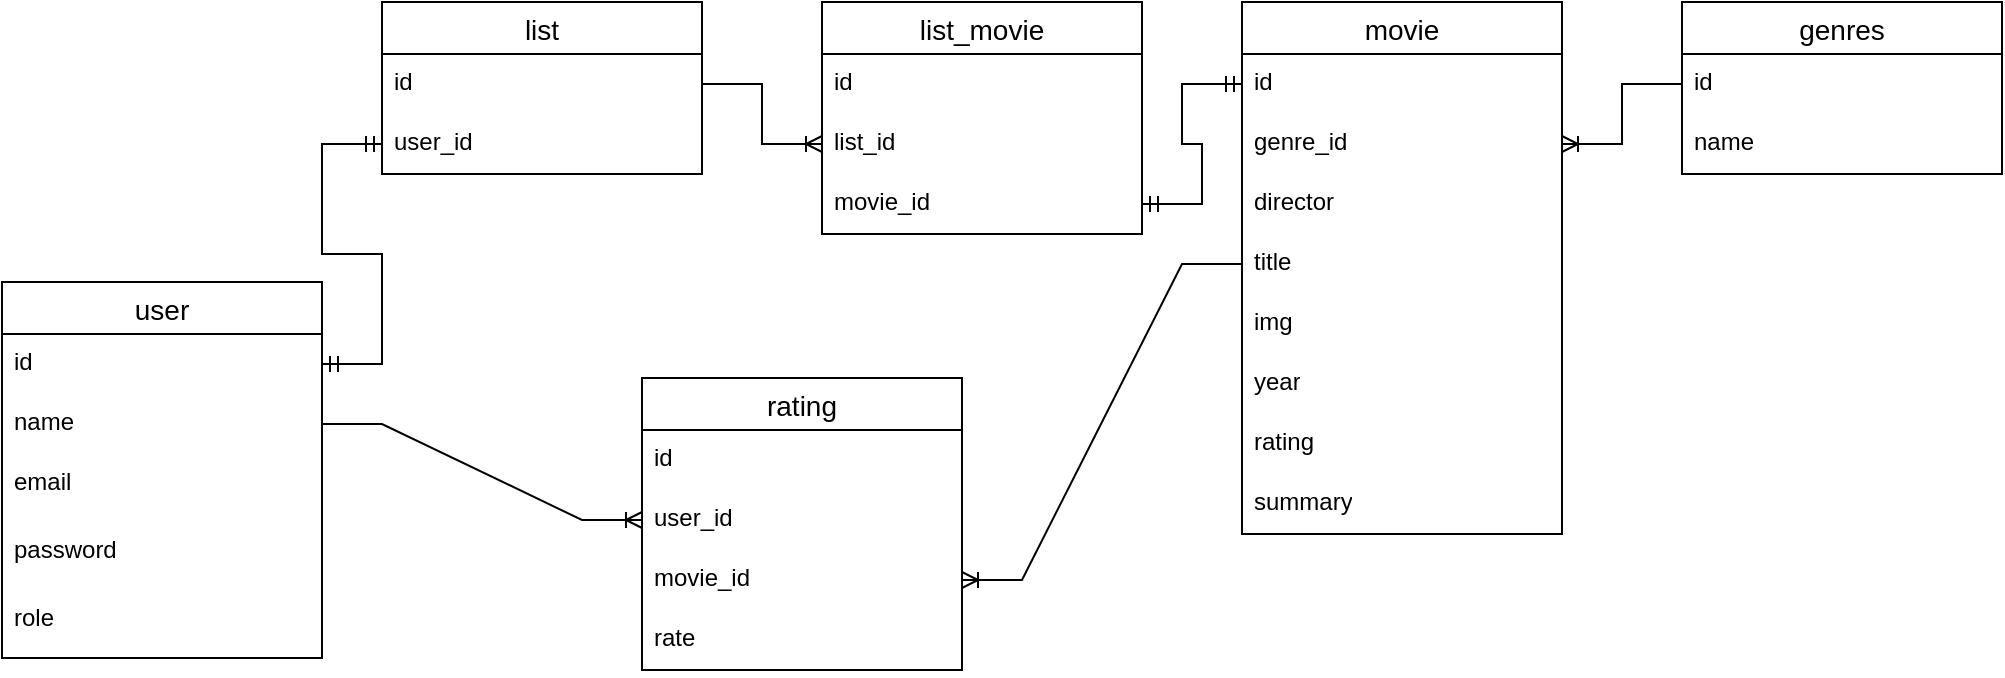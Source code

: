 <mxfile version="22.1.11" type="device">
  <diagram name="Page-1" id="8qHXGWfv1qO1bn4PavD0">
    <mxGraphModel dx="880" dy="468" grid="1" gridSize="10" guides="1" tooltips="1" connect="1" arrows="1" fold="1" page="1" pageScale="1" pageWidth="827" pageHeight="1169" math="0" shadow="0">
      <root>
        <mxCell id="0" />
        <mxCell id="1" parent="0" />
        <mxCell id="io3wg3gS47QBpSz-_23O-1" value="user" style="swimlane;fontStyle=0;childLayout=stackLayout;horizontal=1;startSize=26;horizontalStack=0;resizeParent=1;resizeParentMax=0;resizeLast=0;collapsible=1;marginBottom=0;align=center;fontSize=14;" vertex="1" parent="1">
          <mxGeometry x="50" y="220" width="160" height="188" as="geometry" />
        </mxCell>
        <mxCell id="io3wg3gS47QBpSz-_23O-2" value="id" style="text;strokeColor=none;fillColor=none;spacingLeft=4;spacingRight=4;overflow=hidden;rotatable=0;points=[[0,0.5],[1,0.5]];portConstraint=eastwest;fontSize=12;whiteSpace=wrap;html=1;" vertex="1" parent="io3wg3gS47QBpSz-_23O-1">
          <mxGeometry y="26" width="160" height="30" as="geometry" />
        </mxCell>
        <mxCell id="io3wg3gS47QBpSz-_23O-3" value="name" style="text;strokeColor=none;fillColor=none;spacingLeft=4;spacingRight=4;overflow=hidden;rotatable=0;points=[[0,0.5],[1,0.5]];portConstraint=eastwest;fontSize=12;whiteSpace=wrap;html=1;" vertex="1" parent="io3wg3gS47QBpSz-_23O-1">
          <mxGeometry y="56" width="160" height="30" as="geometry" />
        </mxCell>
        <mxCell id="io3wg3gS47QBpSz-_23O-4" value="email" style="text;strokeColor=none;fillColor=none;spacingLeft=4;spacingRight=4;overflow=hidden;rotatable=0;points=[[0,0.5],[1,0.5]];portConstraint=eastwest;fontSize=12;whiteSpace=wrap;html=1;" vertex="1" parent="io3wg3gS47QBpSz-_23O-1">
          <mxGeometry y="86" width="160" height="34" as="geometry" />
        </mxCell>
        <mxCell id="io3wg3gS47QBpSz-_23O-5" value="password&lt;br&gt;" style="text;strokeColor=none;fillColor=none;spacingLeft=4;spacingRight=4;overflow=hidden;rotatable=0;points=[[0,0.5],[1,0.5]];portConstraint=eastwest;fontSize=12;whiteSpace=wrap;html=1;" vertex="1" parent="io3wg3gS47QBpSz-_23O-1">
          <mxGeometry y="120" width="160" height="34" as="geometry" />
        </mxCell>
        <mxCell id="io3wg3gS47QBpSz-_23O-11" value="role" style="text;strokeColor=none;fillColor=none;spacingLeft=4;spacingRight=4;overflow=hidden;rotatable=0;points=[[0,0.5],[1,0.5]];portConstraint=eastwest;fontSize=12;whiteSpace=wrap;html=1;" vertex="1" parent="io3wg3gS47QBpSz-_23O-1">
          <mxGeometry y="154" width="160" height="34" as="geometry" />
        </mxCell>
        <mxCell id="io3wg3gS47QBpSz-_23O-6" value="list" style="swimlane;fontStyle=0;childLayout=stackLayout;horizontal=1;startSize=26;horizontalStack=0;resizeParent=1;resizeParentMax=0;resizeLast=0;collapsible=1;marginBottom=0;align=center;fontSize=14;" vertex="1" parent="1">
          <mxGeometry x="240" y="80" width="160" height="86" as="geometry" />
        </mxCell>
        <mxCell id="io3wg3gS47QBpSz-_23O-7" value="id" style="text;strokeColor=none;fillColor=none;spacingLeft=4;spacingRight=4;overflow=hidden;rotatable=0;points=[[0,0.5],[1,0.5]];portConstraint=eastwest;fontSize=12;whiteSpace=wrap;html=1;" vertex="1" parent="io3wg3gS47QBpSz-_23O-6">
          <mxGeometry y="26" width="160" height="30" as="geometry" />
        </mxCell>
        <mxCell id="io3wg3gS47QBpSz-_23O-8" value="user_id" style="text;strokeColor=none;fillColor=none;spacingLeft=4;spacingRight=4;overflow=hidden;rotatable=0;points=[[0,0.5],[1,0.5]];portConstraint=eastwest;fontSize=12;whiteSpace=wrap;html=1;" vertex="1" parent="io3wg3gS47QBpSz-_23O-6">
          <mxGeometry y="56" width="160" height="30" as="geometry" />
        </mxCell>
        <mxCell id="io3wg3gS47QBpSz-_23O-12" value="" style="edgeStyle=entityRelationEdgeStyle;fontSize=12;html=1;endArrow=ERmandOne;startArrow=ERmandOne;rounded=0;exitX=1;exitY=0.5;exitDx=0;exitDy=0;entryX=0;entryY=0.5;entryDx=0;entryDy=0;" edge="1" parent="1" source="io3wg3gS47QBpSz-_23O-2" target="io3wg3gS47QBpSz-_23O-8">
          <mxGeometry width="100" height="100" relative="1" as="geometry">
            <mxPoint x="360" y="300" as="sourcePoint" />
            <mxPoint x="460" y="200" as="targetPoint" />
          </mxGeometry>
        </mxCell>
        <mxCell id="io3wg3gS47QBpSz-_23O-13" value="movie" style="swimlane;fontStyle=0;childLayout=stackLayout;horizontal=1;startSize=26;horizontalStack=0;resizeParent=1;resizeParentMax=0;resizeLast=0;collapsible=1;marginBottom=0;align=center;fontSize=14;" vertex="1" parent="1">
          <mxGeometry x="670" y="80" width="160" height="266" as="geometry" />
        </mxCell>
        <mxCell id="io3wg3gS47QBpSz-_23O-14" value="id" style="text;strokeColor=none;fillColor=none;spacingLeft=4;spacingRight=4;overflow=hidden;rotatable=0;points=[[0,0.5],[1,0.5]];portConstraint=eastwest;fontSize=12;whiteSpace=wrap;html=1;" vertex="1" parent="io3wg3gS47QBpSz-_23O-13">
          <mxGeometry y="26" width="160" height="30" as="geometry" />
        </mxCell>
        <mxCell id="io3wg3gS47QBpSz-_23O-18" value="genre_id&lt;br&gt;" style="text;strokeColor=none;fillColor=none;spacingLeft=4;spacingRight=4;overflow=hidden;rotatable=0;points=[[0,0.5],[1,0.5]];portConstraint=eastwest;fontSize=12;whiteSpace=wrap;html=1;" vertex="1" parent="io3wg3gS47QBpSz-_23O-13">
          <mxGeometry y="56" width="160" height="30" as="geometry" />
        </mxCell>
        <mxCell id="io3wg3gS47QBpSz-_23O-24" value="director" style="text;strokeColor=none;fillColor=none;spacingLeft=4;spacingRight=4;overflow=hidden;rotatable=0;points=[[0,0.5],[1,0.5]];portConstraint=eastwest;fontSize=12;whiteSpace=wrap;html=1;" vertex="1" parent="io3wg3gS47QBpSz-_23O-13">
          <mxGeometry y="86" width="160" height="30" as="geometry" />
        </mxCell>
        <mxCell id="io3wg3gS47QBpSz-_23O-15" value="title" style="text;strokeColor=none;fillColor=none;spacingLeft=4;spacingRight=4;overflow=hidden;rotatable=0;points=[[0,0.5],[1,0.5]];portConstraint=eastwest;fontSize=12;whiteSpace=wrap;html=1;" vertex="1" parent="io3wg3gS47QBpSz-_23O-13">
          <mxGeometry y="116" width="160" height="30" as="geometry" />
        </mxCell>
        <mxCell id="io3wg3gS47QBpSz-_23O-17" value="img" style="text;strokeColor=none;fillColor=none;spacingLeft=4;spacingRight=4;overflow=hidden;rotatable=0;points=[[0,0.5],[1,0.5]];portConstraint=eastwest;fontSize=12;whiteSpace=wrap;html=1;" vertex="1" parent="io3wg3gS47QBpSz-_23O-13">
          <mxGeometry y="146" width="160" height="30" as="geometry" />
        </mxCell>
        <mxCell id="io3wg3gS47QBpSz-_23O-25" value="year" style="text;strokeColor=none;fillColor=none;spacingLeft=4;spacingRight=4;overflow=hidden;rotatable=0;points=[[0,0.5],[1,0.5]];portConstraint=eastwest;fontSize=12;whiteSpace=wrap;html=1;" vertex="1" parent="io3wg3gS47QBpSz-_23O-13">
          <mxGeometry y="176" width="160" height="30" as="geometry" />
        </mxCell>
        <mxCell id="io3wg3gS47QBpSz-_23O-16" value="rating&lt;br&gt;" style="text;strokeColor=none;fillColor=none;spacingLeft=4;spacingRight=4;overflow=hidden;rotatable=0;points=[[0,0.5],[1,0.5]];portConstraint=eastwest;fontSize=12;whiteSpace=wrap;html=1;" vertex="1" parent="io3wg3gS47QBpSz-_23O-13">
          <mxGeometry y="206" width="160" height="30" as="geometry" />
        </mxCell>
        <mxCell id="io3wg3gS47QBpSz-_23O-26" value="summary" style="text;strokeColor=none;fillColor=none;spacingLeft=4;spacingRight=4;overflow=hidden;rotatable=0;points=[[0,0.5],[1,0.5]];portConstraint=eastwest;fontSize=12;whiteSpace=wrap;html=1;" vertex="1" parent="io3wg3gS47QBpSz-_23O-13">
          <mxGeometry y="236" width="160" height="30" as="geometry" />
        </mxCell>
        <mxCell id="io3wg3gS47QBpSz-_23O-19" value="genres" style="swimlane;fontStyle=0;childLayout=stackLayout;horizontal=1;startSize=26;horizontalStack=0;resizeParent=1;resizeParentMax=0;resizeLast=0;collapsible=1;marginBottom=0;align=center;fontSize=14;" vertex="1" parent="1">
          <mxGeometry x="890" y="80" width="160" height="86" as="geometry" />
        </mxCell>
        <mxCell id="io3wg3gS47QBpSz-_23O-20" value="id" style="text;strokeColor=none;fillColor=none;spacingLeft=4;spacingRight=4;overflow=hidden;rotatable=0;points=[[0,0.5],[1,0.5]];portConstraint=eastwest;fontSize=12;whiteSpace=wrap;html=1;" vertex="1" parent="io3wg3gS47QBpSz-_23O-19">
          <mxGeometry y="26" width="160" height="30" as="geometry" />
        </mxCell>
        <mxCell id="io3wg3gS47QBpSz-_23O-21" value="name&lt;br&gt;" style="text;strokeColor=none;fillColor=none;spacingLeft=4;spacingRight=4;overflow=hidden;rotatable=0;points=[[0,0.5],[1,0.5]];portConstraint=eastwest;fontSize=12;whiteSpace=wrap;html=1;" vertex="1" parent="io3wg3gS47QBpSz-_23O-19">
          <mxGeometry y="56" width="160" height="30" as="geometry" />
        </mxCell>
        <mxCell id="io3wg3gS47QBpSz-_23O-23" value="" style="edgeStyle=entityRelationEdgeStyle;fontSize=12;html=1;endArrow=ERoneToMany;rounded=0;exitX=0;exitY=0.5;exitDx=0;exitDy=0;entryX=1;entryY=0.5;entryDx=0;entryDy=0;" edge="1" parent="1" source="io3wg3gS47QBpSz-_23O-20" target="io3wg3gS47QBpSz-_23O-18">
          <mxGeometry width="100" height="100" relative="1" as="geometry">
            <mxPoint x="360" y="300" as="sourcePoint" />
            <mxPoint x="460" y="200" as="targetPoint" />
          </mxGeometry>
        </mxCell>
        <mxCell id="io3wg3gS47QBpSz-_23O-27" value="list_movie" style="swimlane;fontStyle=0;childLayout=stackLayout;horizontal=1;startSize=26;horizontalStack=0;resizeParent=1;resizeParentMax=0;resizeLast=0;collapsible=1;marginBottom=0;align=center;fontSize=14;" vertex="1" parent="1">
          <mxGeometry x="460" y="80" width="160" height="116" as="geometry" />
        </mxCell>
        <mxCell id="io3wg3gS47QBpSz-_23O-28" value="id" style="text;strokeColor=none;fillColor=none;spacingLeft=4;spacingRight=4;overflow=hidden;rotatable=0;points=[[0,0.5],[1,0.5]];portConstraint=eastwest;fontSize=12;whiteSpace=wrap;html=1;" vertex="1" parent="io3wg3gS47QBpSz-_23O-27">
          <mxGeometry y="26" width="160" height="30" as="geometry" />
        </mxCell>
        <mxCell id="io3wg3gS47QBpSz-_23O-29" value="list_id" style="text;strokeColor=none;fillColor=none;spacingLeft=4;spacingRight=4;overflow=hidden;rotatable=0;points=[[0,0.5],[1,0.5]];portConstraint=eastwest;fontSize=12;whiteSpace=wrap;html=1;" vertex="1" parent="io3wg3gS47QBpSz-_23O-27">
          <mxGeometry y="56" width="160" height="30" as="geometry" />
        </mxCell>
        <mxCell id="io3wg3gS47QBpSz-_23O-30" value="movie_id" style="text;strokeColor=none;fillColor=none;spacingLeft=4;spacingRight=4;overflow=hidden;rotatable=0;points=[[0,0.5],[1,0.5]];portConstraint=eastwest;fontSize=12;whiteSpace=wrap;html=1;" vertex="1" parent="io3wg3gS47QBpSz-_23O-27">
          <mxGeometry y="86" width="160" height="30" as="geometry" />
        </mxCell>
        <mxCell id="io3wg3gS47QBpSz-_23O-31" value="" style="edgeStyle=entityRelationEdgeStyle;fontSize=12;html=1;endArrow=ERoneToMany;rounded=0;exitX=1;exitY=0.5;exitDx=0;exitDy=0;entryX=0;entryY=0.5;entryDx=0;entryDy=0;" edge="1" parent="1" source="io3wg3gS47QBpSz-_23O-7" target="io3wg3gS47QBpSz-_23O-29">
          <mxGeometry width="100" height="100" relative="1" as="geometry">
            <mxPoint x="520" y="230" as="sourcePoint" />
            <mxPoint x="620" y="130" as="targetPoint" />
          </mxGeometry>
        </mxCell>
        <mxCell id="io3wg3gS47QBpSz-_23O-32" value="" style="edgeStyle=entityRelationEdgeStyle;fontSize=12;html=1;endArrow=ERmandOne;startArrow=ERmandOne;rounded=0;entryX=0;entryY=0.5;entryDx=0;entryDy=0;exitX=1;exitY=0.5;exitDx=0;exitDy=0;" edge="1" parent="1" source="io3wg3gS47QBpSz-_23O-30" target="io3wg3gS47QBpSz-_23O-14">
          <mxGeometry width="100" height="100" relative="1" as="geometry">
            <mxPoint x="520" y="230" as="sourcePoint" />
            <mxPoint x="620" y="130" as="targetPoint" />
          </mxGeometry>
        </mxCell>
        <mxCell id="io3wg3gS47QBpSz-_23O-33" value="rating" style="swimlane;fontStyle=0;childLayout=stackLayout;horizontal=1;startSize=26;horizontalStack=0;resizeParent=1;resizeParentMax=0;resizeLast=0;collapsible=1;marginBottom=0;align=center;fontSize=14;" vertex="1" parent="1">
          <mxGeometry x="370" y="268" width="160" height="146" as="geometry" />
        </mxCell>
        <mxCell id="io3wg3gS47QBpSz-_23O-34" value="id" style="text;strokeColor=none;fillColor=none;spacingLeft=4;spacingRight=4;overflow=hidden;rotatable=0;points=[[0,0.5],[1,0.5]];portConstraint=eastwest;fontSize=12;whiteSpace=wrap;html=1;" vertex="1" parent="io3wg3gS47QBpSz-_23O-33">
          <mxGeometry y="26" width="160" height="30" as="geometry" />
        </mxCell>
        <mxCell id="io3wg3gS47QBpSz-_23O-35" value="user_id" style="text;strokeColor=none;fillColor=none;spacingLeft=4;spacingRight=4;overflow=hidden;rotatable=0;points=[[0,0.5],[1,0.5]];portConstraint=eastwest;fontSize=12;whiteSpace=wrap;html=1;" vertex="1" parent="io3wg3gS47QBpSz-_23O-33">
          <mxGeometry y="56" width="160" height="30" as="geometry" />
        </mxCell>
        <mxCell id="io3wg3gS47QBpSz-_23O-36" value="movie_id" style="text;strokeColor=none;fillColor=none;spacingLeft=4;spacingRight=4;overflow=hidden;rotatable=0;points=[[0,0.5],[1,0.5]];portConstraint=eastwest;fontSize=12;whiteSpace=wrap;html=1;" vertex="1" parent="io3wg3gS47QBpSz-_23O-33">
          <mxGeometry y="86" width="160" height="30" as="geometry" />
        </mxCell>
        <mxCell id="io3wg3gS47QBpSz-_23O-37" value="rate" style="text;strokeColor=none;fillColor=none;spacingLeft=4;spacingRight=4;overflow=hidden;rotatable=0;points=[[0,0.5],[1,0.5]];portConstraint=eastwest;fontSize=12;whiteSpace=wrap;html=1;" vertex="1" parent="io3wg3gS47QBpSz-_23O-33">
          <mxGeometry y="116" width="160" height="30" as="geometry" />
        </mxCell>
        <mxCell id="io3wg3gS47QBpSz-_23O-38" value="" style="edgeStyle=entityRelationEdgeStyle;fontSize=12;html=1;endArrow=ERoneToMany;rounded=0;exitX=1;exitY=0.5;exitDx=0;exitDy=0;entryX=0;entryY=0.5;entryDx=0;entryDy=0;" edge="1" parent="1" source="io3wg3gS47QBpSz-_23O-3" target="io3wg3gS47QBpSz-_23O-35">
          <mxGeometry width="100" height="100" relative="1" as="geometry">
            <mxPoint x="360" y="320" as="sourcePoint" />
            <mxPoint x="460" y="220" as="targetPoint" />
          </mxGeometry>
        </mxCell>
        <mxCell id="io3wg3gS47QBpSz-_23O-39" value="" style="edgeStyle=entityRelationEdgeStyle;fontSize=12;html=1;endArrow=ERoneToMany;rounded=0;entryX=1;entryY=0.5;entryDx=0;entryDy=0;exitX=0;exitY=0.5;exitDx=0;exitDy=0;" edge="1" parent="1" source="io3wg3gS47QBpSz-_23O-15" target="io3wg3gS47QBpSz-_23O-36">
          <mxGeometry width="100" height="100" relative="1" as="geometry">
            <mxPoint x="360" y="320" as="sourcePoint" />
            <mxPoint x="460" y="220" as="targetPoint" />
          </mxGeometry>
        </mxCell>
      </root>
    </mxGraphModel>
  </diagram>
</mxfile>
